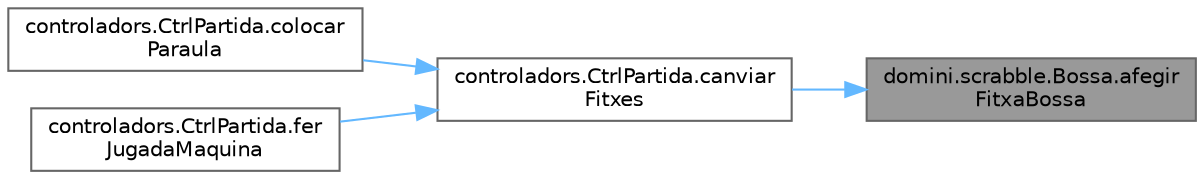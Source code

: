 digraph "domini.scrabble.Bossa.afegirFitxaBossa"
{
 // INTERACTIVE_SVG=YES
 // LATEX_PDF_SIZE
  bgcolor="transparent";
  edge [fontname=Helvetica,fontsize=10,labelfontname=Helvetica,labelfontsize=10];
  node [fontname=Helvetica,fontsize=10,shape=box,height=0.2,width=0.4];
  rankdir="RL";
  Node1 [id="Node000001",label="domini.scrabble.Bossa.afegir\lFitxaBossa",height=0.2,width=0.4,color="gray40", fillcolor="grey60", style="filled", fontcolor="black",tooltip="Afegeix una nova fitxa a la bossa."];
  Node1 -> Node2 [id="edge1_Node000001_Node000002",dir="back",color="steelblue1",style="solid",tooltip=" "];
  Node2 [id="Node000002",label="controladors.CtrlPartida.canviar\lFitxes",height=0.2,width=0.4,color="grey40", fillcolor="white", style="filled",URL="$classcontroladors_1_1_ctrl_partida.html#a5e6d4a5bbd0538e02909fdd067b9c553",tooltip="Canvia un cert nombre de fitxes de la mà del jugador actual."];
  Node2 -> Node3 [id="edge2_Node000002_Node000003",dir="back",color="steelblue1",style="solid",tooltip=" "];
  Node3 [id="Node000003",label="controladors.CtrlPartida.colocar\lParaula",height=0.2,width=0.4,color="grey40", fillcolor="white", style="filled",URL="$classcontroladors_1_1_ctrl_partida.html#ad0f7d5edb502bc4956cfd54612209ea7",tooltip="Col·loca una paraula al taulell."];
  Node2 -> Node4 [id="edge3_Node000002_Node000004",dir="back",color="steelblue1",style="solid",tooltip=" "];
  Node4 [id="Node000004",label="controladors.CtrlPartida.fer\lJugadaMaquina",height=0.2,width=0.4,color="grey40", fillcolor="white", style="filled",URL="$classcontroladors_1_1_ctrl_partida.html#afa4340f6a2cb198455d536ccaf87717b",tooltip="Gestiona el desenvolupament de la jugada de la màquina."];
}
